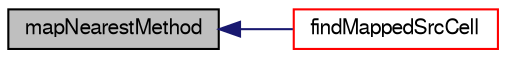 digraph "mapNearestMethod"
{
  bgcolor="transparent";
  edge [fontname="FreeSans",fontsize="10",labelfontname="FreeSans",labelfontsize="10"];
  node [fontname="FreeSans",fontsize="10",shape=record];
  rankdir="LR";
  Node1 [label="mapNearestMethod",height=0.2,width=0.4,color="black", fillcolor="grey75", style="filled", fontcolor="black"];
  Node1 -> Node2 [dir="back",color="midnightblue",fontsize="10",style="solid",fontname="FreeSans"];
  Node2 [label="findMappedSrcCell",height=0.2,width=0.4,color="red",URL="$a29246.html#a42cb01413515dd4555f3af7f12b48406",tooltip="Find a source cell mapped to target cell tgtCellI. "];
}
